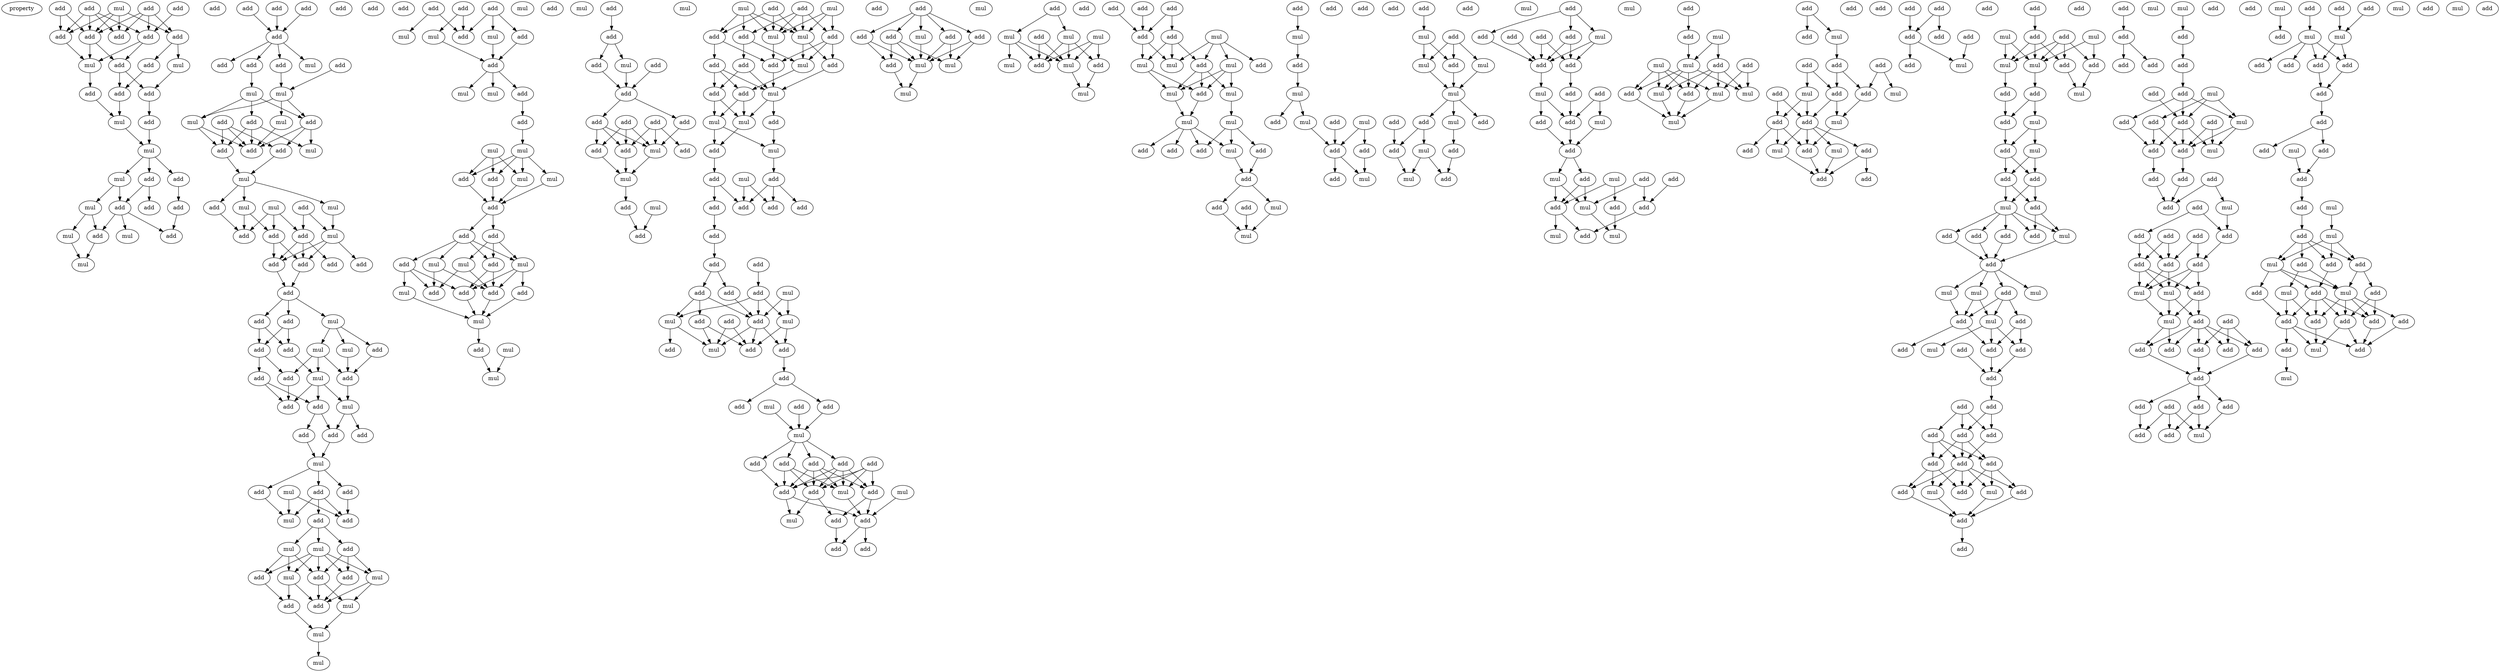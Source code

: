 digraph {
    node [fontcolor=black]
    property [mul=2,lf=1.0]
    0 [ label = add ];
    1 [ label = add ];
    2 [ label = mul ];
    3 [ label = add ];
    4 [ label = add ];
    5 [ label = add ];
    6 [ label = add ];
    7 [ label = add ];
    8 [ label = add ];
    9 [ label = add ];
    10 [ label = add ];
    11 [ label = mul ];
    12 [ label = add ];
    13 [ label = mul ];
    14 [ label = add ];
    15 [ label = add ];
    16 [ label = add ];
    17 [ label = mul ];
    18 [ label = add ];
    19 [ label = mul ];
    20 [ label = mul ];
    21 [ label = add ];
    22 [ label = add ];
    23 [ label = add ];
    24 [ label = add ];
    25 [ label = add ];
    26 [ label = mul ];
    27 [ label = add ];
    28 [ label = add ];
    29 [ label = mul ];
    30 [ label = mul ];
    31 [ label = mul ];
    32 [ label = add ];
    33 [ label = add ];
    34 [ label = add ];
    35 [ label = add ];
    36 [ label = add ];
    37 [ label = add ];
    38 [ label = mul ];
    39 [ label = add ];
    40 [ label = add ];
    41 [ label = add ];
    42 [ label = mul ];
    43 [ label = mul ];
    44 [ label = add ];
    45 [ label = add ];
    46 [ label = add ];
    47 [ label = mul ];
    48 [ label = mul ];
    49 [ label = mul ];
    50 [ label = add ];
    51 [ label = add ];
    52 [ label = add ];
    53 [ label = mul ];
    54 [ label = mul ];
    55 [ label = mul ];
    56 [ label = mul ];
    57 [ label = add ];
    58 [ label = add ];
    59 [ label = add ];
    60 [ label = mul ];
    61 [ label = add ];
    62 [ label = add ];
    63 [ label = add ];
    64 [ label = add ];
    65 [ label = add ];
    66 [ label = add ];
    67 [ label = add ];
    68 [ label = add ];
    69 [ label = add ];
    70 [ label = mul ];
    71 [ label = add ];
    72 [ label = add ];
    73 [ label = mul ];
    74 [ label = mul ];
    75 [ label = add ];
    76 [ label = add ];
    77 [ label = add ];
    78 [ label = add ];
    79 [ label = add ];
    80 [ label = mul ];
    81 [ label = mul ];
    82 [ label = add ];
    83 [ label = add ];
    84 [ label = add ];
    85 [ label = add ];
    86 [ label = add ];
    87 [ label = add ];
    88 [ label = add ];
    89 [ label = mul ];
    90 [ label = add ];
    91 [ label = add ];
    92 [ label = add ];
    93 [ label = mul ];
    94 [ label = add ];
    95 [ label = mul ];
    96 [ label = add ];
    97 [ label = add ];
    98 [ label = mul ];
    99 [ label = mul ];
    100 [ label = add ];
    101 [ label = mul ];
    102 [ label = mul ];
    103 [ label = add ];
    104 [ label = add ];
    105 [ label = add ];
    106 [ label = mul ];
    107 [ label = add ];
    108 [ label = mul ];
    109 [ label = mul ];
    110 [ label = add ];
    111 [ label = add ];
    112 [ label = add ];
    113 [ label = add ];
    114 [ label = mul ];
    115 [ label = mul ];
    116 [ label = add ];
    117 [ label = mul ];
    118 [ label = add ];
    119 [ label = mul ];
    120 [ label = mul ];
    121 [ label = add ];
    122 [ label = mul ];
    123 [ label = add ];
    124 [ label = add ];
    125 [ label = mul ];
    126 [ label = mul ];
    127 [ label = add ];
    128 [ label = add ];
    129 [ label = mul ];
    130 [ label = mul ];
    131 [ label = mul ];
    132 [ label = add ];
    133 [ label = add ];
    134 [ label = add ];
    135 [ label = mul ];
    136 [ label = mul ];
    137 [ label = mul ];
    138 [ label = add ];
    139 [ label = add ];
    140 [ label = add ];
    141 [ label = add ];
    142 [ label = mul ];
    143 [ label = add ];
    144 [ label = add ];
    145 [ label = mul ];
    146 [ label = add ];
    147 [ label = mul ];
    148 [ label = mul ];
    149 [ label = add ];
    150 [ label = add ];
    151 [ label = mul ];
    152 [ label = add ];
    153 [ label = add ];
    154 [ label = add ];
    155 [ label = add ];
    156 [ label = add ];
    157 [ label = add ];
    158 [ label = add ];
    159 [ label = add ];
    160 [ label = add ];
    161 [ label = mul ];
    162 [ label = add ];
    163 [ label = mul ];
    164 [ label = add ];
    165 [ label = mul ];
    166 [ label = mul ];
    167 [ label = add ];
    168 [ label = add ];
    169 [ label = mul ];
    170 [ label = mul ];
    171 [ label = add ];
    172 [ label = add ];
    173 [ label = add ];
    174 [ label = add ];
    175 [ label = mul ];
    176 [ label = mul ];
    177 [ label = add ];
    178 [ label = mul ];
    179 [ label = add ];
    180 [ label = add ];
    181 [ label = add ];
    182 [ label = add ];
    183 [ label = mul ];
    184 [ label = add ];
    185 [ label = mul ];
    186 [ label = add ];
    187 [ label = mul ];
    188 [ label = add ];
    189 [ label = mul ];
    190 [ label = mul ];
    191 [ label = add ];
    192 [ label = add ];
    193 [ label = add ];
    194 [ label = add ];
    195 [ label = add ];
    196 [ label = add ];
    197 [ label = add ];
    198 [ label = add ];
    199 [ label = add ];
    200 [ label = add ];
    201 [ label = add ];
    202 [ label = mul ];
    203 [ label = add ];
    204 [ label = mul ];
    205 [ label = mul ];
    206 [ label = add ];
    207 [ label = add ];
    208 [ label = add ];
    209 [ label = add ];
    210 [ label = add ];
    211 [ label = mul ];
    212 [ label = add ];
    213 [ label = add ];
    214 [ label = add ];
    215 [ label = mul ];
    216 [ label = add ];
    217 [ label = add ];
    218 [ label = add ];
    219 [ label = mul ];
    220 [ label = add ];
    221 [ label = add ];
    222 [ label = add ];
    223 [ label = add ];
    224 [ label = add ];
    225 [ label = add ];
    226 [ label = add ];
    227 [ label = mul ];
    228 [ label = add ];
    229 [ label = mul ];
    230 [ label = add ];
    231 [ label = add ];
    232 [ label = mul ];
    233 [ label = add ];
    234 [ label = add ];
    235 [ label = add ];
    236 [ label = add ];
    237 [ label = mul ];
    238 [ label = add ];
    239 [ label = add ];
    240 [ label = add ];
    241 [ label = add ];
    242 [ label = mul ];
    243 [ label = mul ];
    244 [ label = mul ];
    245 [ label = mul ];
    246 [ label = add ];
    247 [ label = mul ];
    248 [ label = mul ];
    249 [ label = add ];
    250 [ label = mul ];
    251 [ label = add ];
    252 [ label = mul ];
    253 [ label = add ];
    254 [ label = mul ];
    255 [ label = mul ];
    256 [ label = add ];
    257 [ label = add ];
    258 [ label = add ];
    259 [ label = add ];
    260 [ label = mul ];
    261 [ label = add ];
    262 [ label = add ];
    263 [ label = mul ];
    264 [ label = mul ];
    265 [ label = add ];
    266 [ label = mul ];
    267 [ label = add ];
    268 [ label = mul ];
    269 [ label = mul ];
    270 [ label = add ];
    271 [ label = mul ];
    272 [ label = mul ];
    273 [ label = mul ];
    274 [ label = add ];
    275 [ label = add ];
    276 [ label = add ];
    277 [ label = add ];
    278 [ label = add ];
    279 [ label = add ];
    280 [ label = mul ];
    281 [ label = add ];
    282 [ label = add ];
    283 [ label = add ];
    284 [ label = mul ];
    285 [ label = mul ];
    286 [ label = add ];
    287 [ label = mul ];
    288 [ label = add ];
    289 [ label = add ];
    290 [ label = mul ];
    291 [ label = mul ];
    292 [ label = add ];
    293 [ label = add ];
    294 [ label = add ];
    295 [ label = add ];
    296 [ label = mul ];
    297 [ label = add ];
    298 [ label = add ];
    299 [ label = mul ];
    300 [ label = add ];
    301 [ label = add ];
    302 [ label = mul ];
    303 [ label = mul ];
    304 [ label = mul ];
    305 [ label = add ];
    306 [ label = mul ];
    307 [ label = add ];
    308 [ label = add ];
    309 [ label = mul ];
    310 [ label = add ];
    311 [ label = add ];
    312 [ label = add ];
    313 [ label = add ];
    314 [ label = mul ];
    315 [ label = mul ];
    316 [ label = add ];
    317 [ label = add ];
    318 [ label = add ];
    319 [ label = add ];
    320 [ label = add ];
    321 [ label = mul ];
    322 [ label = add ];
    323 [ label = add ];
    324 [ label = add ];
    325 [ label = mul ];
    326 [ label = add ];
    327 [ label = mul ];
    328 [ label = add ];
    329 [ label = add ];
    330 [ label = add ];
    331 [ label = add ];
    332 [ label = mul ];
    333 [ label = mul ];
    334 [ label = add ];
    335 [ label = add ];
    336 [ label = mul ];
    337 [ label = add ];
    338 [ label = add ];
    339 [ label = add ];
    340 [ label = add ];
    341 [ label = mul ];
    342 [ label = mul ];
    343 [ label = mul ];
    344 [ label = add ];
    345 [ label = mul ];
    346 [ label = add ];
    347 [ label = mul ];
    348 [ label = mul ];
    349 [ label = add ];
    350 [ label = add ];
    351 [ label = add ];
    352 [ label = mul ];
    353 [ label = mul ];
    354 [ label = add ];
    355 [ label = mul ];
    356 [ label = mul ];
    357 [ label = add ];
    358 [ label = add ];
    359 [ label = mul ];
    360 [ label = add ];
    361 [ label = add ];
    362 [ label = add ];
    363 [ label = mul ];
    364 [ label = add ];
    365 [ label = mul ];
    366 [ label = add ];
    367 [ label = add ];
    368 [ label = add ];
    369 [ label = add ];
    370 [ label = mul ];
    371 [ label = mul ];
    372 [ label = add ];
    373 [ label = add ];
    374 [ label = add ];
    375 [ label = mul ];
    376 [ label = add ];
    377 [ label = add ];
    378 [ label = add ];
    379 [ label = add ];
    380 [ label = add ];
    381 [ label = add ];
    382 [ label = add ];
    383 [ label = add ];
    384 [ label = add ];
    385 [ label = add ];
    386 [ label = mul ];
    387 [ label = add ];
    388 [ label = add ];
    389 [ label = add ];
    390 [ label = add ];
    391 [ label = add ];
    392 [ label = mul ];
    393 [ label = mul ];
    394 [ label = mul ];
    395 [ label = add ];
    396 [ label = add ];
    397 [ label = mul ];
    398 [ label = mul ];
    399 [ label = add ];
    400 [ label = add ];
    401 [ label = add ];
    402 [ label = mul ];
    403 [ label = add ];
    404 [ label = mul ];
    405 [ label = add ];
    406 [ label = add ];
    407 [ label = add ];
    408 [ label = mul ];
    409 [ label = add ];
    410 [ label = mul ];
    411 [ label = add ];
    412 [ label = add ];
    413 [ label = add ];
    414 [ label = add ];
    415 [ label = add ];
    416 [ label = mul ];
    417 [ label = mul ];
    418 [ label = mul ];
    419 [ label = add ];
    420 [ label = add ];
    421 [ label = mul ];
    422 [ label = add ];
    423 [ label = add ];
    424 [ label = add ];
    425 [ label = mul ];
    426 [ label = add ];
    427 [ label = add ];
    428 [ label = add ];
    429 [ label = add ];
    430 [ label = add ];
    431 [ label = add ];
    432 [ label = add ];
    433 [ label = add ];
    434 [ label = add ];
    435 [ label = add ];
    436 [ label = mul ];
    437 [ label = add ];
    438 [ label = add ];
    439 [ label = add ];
    440 [ label = mul ];
    441 [ label = add ];
    442 [ label = add ];
    443 [ label = add ];
    444 [ label = mul ];
    445 [ label = add ];
    446 [ label = mul ];
    447 [ label = add ];
    448 [ label = add ];
    449 [ label = add ];
    450 [ label = add ];
    451 [ label = add ];
    452 [ label = add ];
    453 [ label = add ];
    454 [ label = mul ];
    455 [ label = add ];
    456 [ label = add ];
    457 [ label = add ];
    458 [ label = mul ];
    459 [ label = add ];
    460 [ label = add ];
    461 [ label = add ];
    462 [ label = add ];
    463 [ label = mul ];
    464 [ label = add ];
    465 [ label = add ];
    466 [ label = add ];
    467 [ label = add ];
    468 [ label = add ];
    469 [ label = mul ];
    470 [ label = add ];
    471 [ label = add ];
    472 [ label = add ];
    473 [ label = add ];
    474 [ label = add ];
    475 [ label = add ];
    476 [ label = add ];
    477 [ label = mul ];
    478 [ label = mul ];
    479 [ label = add ];
    480 [ label = add ];
    481 [ label = add ];
    482 [ label = mul ];
    483 [ label = add ];
    484 [ label = add ];
    485 [ label = add ];
    486 [ label = add ];
    487 [ label = add ];
    488 [ label = add ];
    489 [ label = add ];
    490 [ label = add ];
    491 [ label = add ];
    492 [ label = add ];
    493 [ label = mul ];
    494 [ label = add ];
    495 [ label = add ];
    496 [ label = mul ];
    497 [ label = add ];
    498 [ label = add ];
    499 [ label = add ];
    500 [ label = add ];
    501 [ label = mul ];
    502 [ label = mul ];
    503 [ label = add ];
    504 [ label = add ];
    505 [ label = add ];
    506 [ label = add ];
    507 [ label = add ];
    508 [ label = mul ];
    509 [ label = add ];
    510 [ label = mul ];
    511 [ label = add ];
    512 [ label = add ];
    513 [ label = add ];
    514 [ label = mul ];
    515 [ label = add ];
    516 [ label = add ];
    517 [ label = add ];
    518 [ label = mul ];
    519 [ label = mul ];
    520 [ label = add ];
    521 [ label = mul ];
    522 [ label = add ];
    523 [ label = add ];
    524 [ label = add ];
    525 [ label = add ];
    526 [ label = mul ];
    527 [ label = add ];
    528 [ label = mul ];
    529 [ label = add ];
    530 [ label = add ];
    531 [ label = add ];
    532 [ label = add ];
    533 [ label = add ];
    534 [ label = add ];
    535 [ label = add ];
    536 [ label = add ];
    537 [ label = mul ];
    538 [ label = mul ];
    0 -> 5 [ name = 0 ];
    0 -> 6 [ name = 1 ];
    0 -> 7 [ name = 2 ];
    0 -> 9 [ name = 3 ];
    1 -> 5 [ name = 4 ];
    1 -> 6 [ name = 5 ];
    1 -> 8 [ name = 6 ];
    1 -> 9 [ name = 7 ];
    2 -> 5 [ name = 8 ];
    2 -> 7 [ name = 9 ];
    2 -> 8 [ name = 10 ];
    2 -> 9 [ name = 11 ];
    3 -> 6 [ name = 12 ];
    4 -> 7 [ name = 13 ];
    4 -> 9 [ name = 14 ];
    6 -> 10 [ name = 15 ];
    6 -> 11 [ name = 16 ];
    7 -> 11 [ name = 17 ];
    8 -> 12 [ name = 18 ];
    8 -> 13 [ name = 19 ];
    9 -> 10 [ name = 20 ];
    9 -> 11 [ name = 21 ];
    10 -> 15 [ name = 22 ];
    10 -> 16 [ name = 23 ];
    11 -> 14 [ name = 24 ];
    12 -> 16 [ name = 25 ];
    13 -> 15 [ name = 26 ];
    14 -> 17 [ name = 27 ];
    15 -> 18 [ name = 28 ];
    16 -> 17 [ name = 29 ];
    17 -> 19 [ name = 30 ];
    18 -> 19 [ name = 31 ];
    19 -> 20 [ name = 32 ];
    19 -> 21 [ name = 33 ];
    19 -> 22 [ name = 34 ];
    20 -> 24 [ name = 35 ];
    20 -> 26 [ name = 36 ];
    21 -> 23 [ name = 37 ];
    21 -> 24 [ name = 38 ];
    22 -> 25 [ name = 39 ];
    24 -> 27 [ name = 40 ];
    24 -> 28 [ name = 41 ];
    24 -> 29 [ name = 42 ];
    25 -> 27 [ name = 43 ];
    26 -> 28 [ name = 44 ];
    26 -> 30 [ name = 45 ];
    28 -> 31 [ name = 46 ];
    30 -> 31 [ name = 47 ];
    33 -> 36 [ name = 48 ];
    34 -> 36 [ name = 49 ];
    35 -> 36 [ name = 50 ];
    36 -> 37 [ name = 51 ];
    36 -> 38 [ name = 52 ];
    36 -> 40 [ name = 53 ];
    36 -> 41 [ name = 54 ];
    37 -> 43 [ name = 55 ];
    39 -> 43 [ name = 56 ];
    40 -> 42 [ name = 57 ];
    42 -> 44 [ name = 58 ];
    42 -> 45 [ name = 59 ];
    42 -> 47 [ name = 60 ];
    43 -> 44 [ name = 61 ];
    43 -> 47 [ name = 62 ];
    43 -> 48 [ name = 63 ];
    44 -> 49 [ name = 64 ];
    44 -> 50 [ name = 65 ];
    44 -> 51 [ name = 66 ];
    45 -> 49 [ name = 67 ];
    45 -> 51 [ name = 68 ];
    45 -> 52 [ name = 69 ];
    46 -> 50 [ name = 70 ];
    46 -> 51 [ name = 71 ];
    46 -> 52 [ name = 72 ];
    47 -> 51 [ name = 73 ];
    47 -> 52 [ name = 74 ];
    48 -> 51 [ name = 75 ];
    50 -> 53 [ name = 76 ];
    52 -> 53 [ name = 77 ];
    53 -> 54 [ name = 78 ];
    53 -> 56 [ name = 79 ];
    53 -> 57 [ name = 80 ];
    54 -> 60 [ name = 81 ];
    55 -> 59 [ name = 82 ];
    55 -> 61 [ name = 83 ];
    55 -> 62 [ name = 84 ];
    56 -> 61 [ name = 85 ];
    56 -> 62 [ name = 86 ];
    57 -> 61 [ name = 87 ];
    58 -> 59 [ name = 88 ];
    58 -> 60 [ name = 89 ];
    59 -> 64 [ name = 90 ];
    59 -> 65 [ name = 91 ];
    59 -> 67 [ name = 92 ];
    60 -> 63 [ name = 93 ];
    60 -> 64 [ name = 94 ];
    60 -> 65 [ name = 95 ];
    62 -> 64 [ name = 96 ];
    62 -> 65 [ name = 97 ];
    64 -> 68 [ name = 98 ];
    65 -> 68 [ name = 99 ];
    68 -> 69 [ name = 100 ];
    68 -> 70 [ name = 101 ];
    68 -> 71 [ name = 102 ];
    69 -> 72 [ name = 103 ];
    69 -> 75 [ name = 104 ];
    70 -> 73 [ name = 105 ];
    70 -> 74 [ name = 106 ];
    70 -> 76 [ name = 107 ];
    71 -> 72 [ name = 108 ];
    71 -> 75 [ name = 109 ];
    72 -> 77 [ name = 110 ];
    72 -> 78 [ name = 111 ];
    73 -> 78 [ name = 112 ];
    73 -> 79 [ name = 113 ];
    73 -> 80 [ name = 114 ];
    74 -> 79 [ name = 115 ];
    75 -> 80 [ name = 116 ];
    76 -> 79 [ name = 117 ];
    77 -> 82 [ name = 118 ];
    77 -> 83 [ name = 119 ];
    78 -> 82 [ name = 120 ];
    79 -> 81 [ name = 121 ];
    80 -> 81 [ name = 122 ];
    80 -> 82 [ name = 123 ];
    80 -> 83 [ name = 124 ];
    81 -> 86 [ name = 125 ];
    81 -> 87 [ name = 126 ];
    83 -> 85 [ name = 127 ];
    83 -> 86 [ name = 128 ];
    85 -> 89 [ name = 129 ];
    86 -> 89 [ name = 130 ];
    89 -> 90 [ name = 131 ];
    89 -> 91 [ name = 132 ];
    89 -> 92 [ name = 133 ];
    90 -> 96 [ name = 134 ];
    91 -> 95 [ name = 135 ];
    92 -> 94 [ name = 136 ];
    92 -> 95 [ name = 137 ];
    92 -> 96 [ name = 138 ];
    93 -> 95 [ name = 139 ];
    93 -> 96 [ name = 140 ];
    94 -> 97 [ name = 141 ];
    94 -> 98 [ name = 142 ];
    94 -> 99 [ name = 143 ];
    97 -> 100 [ name = 144 ];
    97 -> 102 [ name = 145 ];
    97 -> 104 [ name = 146 ];
    98 -> 100 [ name = 147 ];
    98 -> 101 [ name = 148 ];
    98 -> 102 [ name = 149 ];
    98 -> 103 [ name = 150 ];
    98 -> 104 [ name = 151 ];
    99 -> 100 [ name = 152 ];
    99 -> 101 [ name = 153 ];
    99 -> 103 [ name = 154 ];
    100 -> 105 [ name = 155 ];
    100 -> 106 [ name = 156 ];
    101 -> 105 [ name = 157 ];
    101 -> 107 [ name = 158 ];
    102 -> 105 [ name = 159 ];
    102 -> 106 [ name = 160 ];
    103 -> 107 [ name = 161 ];
    104 -> 105 [ name = 162 ];
    106 -> 108 [ name = 163 ];
    107 -> 108 [ name = 164 ];
    108 -> 109 [ name = 165 ];
    110 -> 113 [ name = 166 ];
    110 -> 114 [ name = 167 ];
    111 -> 113 [ name = 168 ];
    111 -> 115 [ name = 169 ];
    112 -> 113 [ name = 170 ];
    112 -> 116 [ name = 171 ];
    112 -> 117 [ name = 172 ];
    115 -> 118 [ name = 173 ];
    116 -> 118 [ name = 174 ];
    117 -> 118 [ name = 175 ];
    118 -> 120 [ name = 176 ];
    118 -> 122 [ name = 177 ];
    118 -> 123 [ name = 178 ];
    123 -> 124 [ name = 179 ];
    124 -> 126 [ name = 180 ];
    125 -> 127 [ name = 181 ];
    125 -> 128 [ name = 182 ];
    125 -> 131 [ name = 183 ];
    126 -> 127 [ name = 184 ];
    126 -> 128 [ name = 185 ];
    126 -> 130 [ name = 186 ];
    126 -> 131 [ name = 187 ];
    127 -> 132 [ name = 188 ];
    128 -> 132 [ name = 189 ];
    130 -> 132 [ name = 190 ];
    131 -> 132 [ name = 191 ];
    132 -> 133 [ name = 192 ];
    132 -> 134 [ name = 193 ];
    133 -> 136 [ name = 194 ];
    133 -> 137 [ name = 195 ];
    133 -> 138 [ name = 196 ];
    133 -> 139 [ name = 197 ];
    134 -> 135 [ name = 198 ];
    134 -> 137 [ name = 199 ];
    134 -> 139 [ name = 200 ];
    135 -> 143 [ name = 201 ];
    135 -> 144 [ name = 202 ];
    136 -> 143 [ name = 203 ];
    136 -> 144 [ name = 204 ];
    137 -> 140 [ name = 205 ];
    137 -> 141 [ name = 206 ];
    137 -> 143 [ name = 207 ];
    138 -> 140 [ name = 208 ];
    138 -> 142 [ name = 209 ];
    138 -> 144 [ name = 210 ];
    139 -> 140 [ name = 211 ];
    139 -> 143 [ name = 212 ];
    140 -> 145 [ name = 213 ];
    141 -> 145 [ name = 214 ];
    142 -> 145 [ name = 215 ];
    143 -> 145 [ name = 216 ];
    145 -> 146 [ name = 217 ];
    146 -> 148 [ name = 218 ];
    147 -> 148 [ name = 219 ];
    149 -> 150 [ name = 220 ];
    150 -> 151 [ name = 221 ];
    150 -> 152 [ name = 222 ];
    151 -> 154 [ name = 223 ];
    152 -> 154 [ name = 224 ];
    153 -> 154 [ name = 225 ];
    154 -> 155 [ name = 226 ];
    154 -> 156 [ name = 227 ];
    155 -> 161 [ name = 228 ];
    156 -> 159 [ name = 229 ];
    156 -> 160 [ name = 230 ];
    156 -> 161 [ name = 231 ];
    157 -> 159 [ name = 232 ];
    157 -> 161 [ name = 233 ];
    157 -> 162 [ name = 234 ];
    158 -> 159 [ name = 235 ];
    158 -> 160 [ name = 236 ];
    158 -> 161 [ name = 237 ];
    159 -> 163 [ name = 238 ];
    160 -> 163 [ name = 239 ];
    161 -> 163 [ name = 240 ];
    163 -> 164 [ name = 241 ];
    164 -> 167 [ name = 242 ];
    165 -> 167 [ name = 243 ];
    168 -> 173 [ name = 244 ];
    168 -> 175 [ name = 245 ];
    168 -> 176 [ name = 246 ];
    169 -> 172 [ name = 247 ];
    169 -> 175 [ name = 248 ];
    169 -> 176 [ name = 249 ];
    170 -> 173 [ name = 250 ];
    170 -> 174 [ name = 251 ];
    170 -> 175 [ name = 252 ];
    170 -> 176 [ name = 253 ];
    171 -> 172 [ name = 254 ];
    171 -> 174 [ name = 255 ];
    171 -> 175 [ name = 256 ];
    171 -> 176 [ name = 257 ];
    172 -> 178 [ name = 258 ];
    172 -> 179 [ name = 259 ];
    172 -> 180 [ name = 260 ];
    173 -> 177 [ name = 261 ];
    173 -> 179 [ name = 262 ];
    174 -> 178 [ name = 263 ];
    174 -> 181 [ name = 264 ];
    175 -> 178 [ name = 265 ];
    175 -> 180 [ name = 266 ];
    176 -> 179 [ name = 267 ];
    177 -> 182 [ name = 268 ];
    177 -> 183 [ name = 269 ];
    177 -> 184 [ name = 270 ];
    178 -> 182 [ name = 271 ];
    179 -> 183 [ name = 272 ];
    180 -> 183 [ name = 273 ];
    181 -> 183 [ name = 274 ];
    181 -> 184 [ name = 275 ];
    182 -> 185 [ name = 276 ];
    182 -> 187 [ name = 277 ];
    183 -> 185 [ name = 278 ];
    183 -> 186 [ name = 279 ];
    184 -> 185 [ name = 280 ];
    184 -> 187 [ name = 281 ];
    185 -> 188 [ name = 282 ];
    186 -> 189 [ name = 283 ];
    187 -> 188 [ name = 284 ];
    187 -> 189 [ name = 285 ];
    188 -> 192 [ name = 286 ];
    189 -> 191 [ name = 287 ];
    190 -> 193 [ name = 288 ];
    190 -> 196 [ name = 289 ];
    191 -> 193 [ name = 290 ];
    191 -> 194 [ name = 291 ];
    191 -> 196 [ name = 292 ];
    192 -> 193 [ name = 293 ];
    192 -> 195 [ name = 294 ];
    195 -> 197 [ name = 295 ];
    197 -> 198 [ name = 296 ];
    198 -> 200 [ name = 297 ];
    198 -> 203 [ name = 298 ];
    199 -> 201 [ name = 299 ];
    200 -> 207 [ name = 300 ];
    201 -> 204 [ name = 301 ];
    201 -> 205 [ name = 302 ];
    201 -> 207 [ name = 303 ];
    202 -> 205 [ name = 304 ];
    202 -> 207 [ name = 305 ];
    203 -> 204 [ name = 306 ];
    203 -> 207 [ name = 307 ];
    203 -> 208 [ name = 308 ];
    204 -> 210 [ name = 309 ];
    204 -> 211 [ name = 310 ];
    205 -> 209 [ name = 311 ];
    205 -> 212 [ name = 312 ];
    206 -> 211 [ name = 313 ];
    206 -> 212 [ name = 314 ];
    207 -> 209 [ name = 315 ];
    207 -> 211 [ name = 316 ];
    207 -> 212 [ name = 317 ];
    208 -> 211 [ name = 318 ];
    208 -> 212 [ name = 319 ];
    209 -> 213 [ name = 320 ];
    213 -> 214 [ name = 321 ];
    213 -> 217 [ name = 322 ];
    215 -> 219 [ name = 323 ];
    217 -> 219 [ name = 324 ];
    218 -> 219 [ name = 325 ];
    219 -> 221 [ name = 326 ];
    219 -> 222 [ name = 327 ];
    219 -> 223 [ name = 328 ];
    219 -> 224 [ name = 329 ];
    220 -> 225 [ name = 330 ];
    220 -> 226 [ name = 331 ];
    220 -> 228 [ name = 332 ];
    220 -> 229 [ name = 333 ];
    221 -> 225 [ name = 334 ];
    221 -> 226 [ name = 335 ];
    221 -> 228 [ name = 336 ];
    221 -> 229 [ name = 337 ];
    222 -> 225 [ name = 338 ];
    222 -> 226 [ name = 339 ];
    222 -> 228 [ name = 340 ];
    222 -> 229 [ name = 341 ];
    223 -> 228 [ name = 342 ];
    224 -> 225 [ name = 343 ];
    224 -> 228 [ name = 344 ];
    224 -> 229 [ name = 345 ];
    225 -> 230 [ name = 346 ];
    225 -> 232 [ name = 347 ];
    226 -> 230 [ name = 348 ];
    226 -> 231 [ name = 349 ];
    227 -> 231 [ name = 350 ];
    228 -> 231 [ name = 351 ];
    228 -> 232 [ name = 352 ];
    229 -> 231 [ name = 353 ];
    230 -> 234 [ name = 354 ];
    231 -> 233 [ name = 355 ];
    231 -> 234 [ name = 356 ];
    235 -> 236 [ name = 357 ];
    235 -> 237 [ name = 358 ];
    235 -> 238 [ name = 359 ];
    235 -> 239 [ name = 360 ];
    235 -> 240 [ name = 361 ];
    236 -> 241 [ name = 362 ];
    236 -> 242 [ name = 363 ];
    236 -> 243 [ name = 364 ];
    237 -> 243 [ name = 365 ];
    238 -> 242 [ name = 366 ];
    238 -> 243 [ name = 367 ];
    239 -> 242 [ name = 368 ];
    239 -> 243 [ name = 369 ];
    240 -> 241 [ name = 370 ];
    240 -> 243 [ name = 371 ];
    241 -> 245 [ name = 372 ];
    243 -> 245 [ name = 373 ];
    246 -> 247 [ name = 374 ];
    246 -> 248 [ name = 375 ];
    247 -> 251 [ name = 376 ];
    247 -> 253 [ name = 377 ];
    247 -> 254 [ name = 378 ];
    248 -> 251 [ name = 379 ];
    248 -> 252 [ name = 380 ];
    248 -> 254 [ name = 381 ];
    249 -> 251 [ name = 382 ];
    249 -> 254 [ name = 383 ];
    250 -> 251 [ name = 384 ];
    250 -> 253 [ name = 385 ];
    250 -> 254 [ name = 386 ];
    253 -> 255 [ name = 387 ];
    254 -> 255 [ name = 388 ];
    257 -> 261 [ name = 389 ];
    257 -> 262 [ name = 390 ];
    258 -> 261 [ name = 391 ];
    259 -> 261 [ name = 392 ];
    260 -> 264 [ name = 393 ];
    260 -> 265 [ name = 394 ];
    260 -> 266 [ name = 395 ];
    260 -> 267 [ name = 396 ];
    261 -> 263 [ name = 397 ];
    261 -> 264 [ name = 398 ];
    262 -> 263 [ name = 399 ];
    262 -> 264 [ name = 400 ];
    262 -> 267 [ name = 401 ];
    263 -> 268 [ name = 402 ];
    263 -> 270 [ name = 403 ];
    266 -> 268 [ name = 404 ];
    266 -> 269 [ name = 405 ];
    266 -> 270 [ name = 406 ];
    267 -> 268 [ name = 407 ];
    267 -> 269 [ name = 408 ];
    267 -> 270 [ name = 409 ];
    268 -> 271 [ name = 410 ];
    269 -> 272 [ name = 411 ];
    270 -> 271 [ name = 412 ];
    271 -> 273 [ name = 413 ];
    271 -> 274 [ name = 414 ];
    271 -> 275 [ name = 415 ];
    271 -> 277 [ name = 416 ];
    272 -> 273 [ name = 417 ];
    272 -> 276 [ name = 418 ];
    272 -> 277 [ name = 419 ];
    273 -> 278 [ name = 420 ];
    276 -> 278 [ name = 421 ];
    278 -> 280 [ name = 422 ];
    278 -> 283 [ name = 423 ];
    279 -> 285 [ name = 424 ];
    280 -> 284 [ name = 425 ];
    281 -> 284 [ name = 426 ];
    283 -> 284 [ name = 427 ];
    285 -> 286 [ name = 428 ];
    286 -> 287 [ name = 429 ];
    287 -> 288 [ name = 430 ];
    287 -> 291 [ name = 431 ];
    290 -> 293 [ name = 432 ];
    290 -> 294 [ name = 433 ];
    291 -> 294 [ name = 434 ];
    292 -> 294 [ name = 435 ];
    293 -> 296 [ name = 436 ];
    294 -> 295 [ name = 437 ];
    294 -> 296 [ name = 438 ];
    298 -> 299 [ name = 439 ];
    299 -> 301 [ name = 440 ];
    299 -> 302 [ name = 441 ];
    300 -> 301 [ name = 442 ];
    300 -> 302 [ name = 443 ];
    300 -> 303 [ name = 444 ];
    301 -> 304 [ name = 445 ];
    302 -> 304 [ name = 446 ];
    303 -> 304 [ name = 447 ];
    304 -> 306 [ name = 448 ];
    304 -> 307 [ name = 449 ];
    304 -> 308 [ name = 450 ];
    305 -> 310 [ name = 451 ];
    306 -> 311 [ name = 452 ];
    307 -> 309 [ name = 453 ];
    307 -> 310 [ name = 454 ];
    309 -> 312 [ name = 455 ];
    309 -> 314 [ name = 456 ];
    310 -> 314 [ name = 457 ];
    311 -> 312 [ name = 458 ];
    316 -> 319 [ name = 459 ];
    316 -> 320 [ name = 460 ];
    316 -> 321 [ name = 461 ];
    317 -> 322 [ name = 462 ];
    317 -> 323 [ name = 463 ];
    318 -> 323 [ name = 464 ];
    319 -> 323 [ name = 465 ];
    320 -> 322 [ name = 466 ];
    320 -> 323 [ name = 467 ];
    321 -> 322 [ name = 468 ];
    321 -> 323 [ name = 469 ];
    322 -> 324 [ name = 470 ];
    323 -> 325 [ name = 471 ];
    324 -> 329 [ name = 472 ];
    325 -> 328 [ name = 473 ];
    325 -> 329 [ name = 474 ];
    326 -> 327 [ name = 475 ];
    326 -> 329 [ name = 476 ];
    327 -> 330 [ name = 477 ];
    328 -> 330 [ name = 478 ];
    329 -> 330 [ name = 479 ];
    330 -> 331 [ name = 480 ];
    330 -> 333 [ name = 481 ];
    331 -> 336 [ name = 482 ];
    331 -> 339 [ name = 483 ];
    332 -> 337 [ name = 484 ];
    332 -> 339 [ name = 485 ];
    333 -> 336 [ name = 486 ];
    333 -> 339 [ name = 487 ];
    334 -> 336 [ name = 488 ];
    334 -> 338 [ name = 489 ];
    335 -> 338 [ name = 490 ];
    336 -> 341 [ name = 491 ];
    337 -> 341 [ name = 492 ];
    338 -> 340 [ name = 493 ];
    339 -> 340 [ name = 494 ];
    339 -> 342 [ name = 495 ];
    344 -> 346 [ name = 496 ];
    345 -> 348 [ name = 497 ];
    345 -> 350 [ name = 498 ];
    346 -> 348 [ name = 499 ];
    347 -> 351 [ name = 500 ];
    347 -> 352 [ name = 501 ];
    347 -> 353 [ name = 502 ];
    347 -> 354 [ name = 503 ];
    348 -> 351 [ name = 504 ];
    348 -> 352 [ name = 505 ];
    348 -> 354 [ name = 506 ];
    348 -> 355 [ name = 507 ];
    349 -> 353 [ name = 508 ];
    349 -> 355 [ name = 509 ];
    350 -> 352 [ name = 510 ];
    350 -> 353 [ name = 511 ];
    350 -> 354 [ name = 512 ];
    350 -> 355 [ name = 513 ];
    351 -> 356 [ name = 514 ];
    352 -> 356 [ name = 515 ];
    353 -> 356 [ name = 516 ];
    354 -> 356 [ name = 517 ];
    357 -> 358 [ name = 518 ];
    357 -> 359 [ name = 519 ];
    359 -> 361 [ name = 520 ];
    360 -> 363 [ name = 521 ];
    360 -> 364 [ name = 522 ];
    361 -> 364 [ name = 523 ];
    361 -> 367 [ name = 524 ];
    362 -> 365 [ name = 525 ];
    362 -> 367 [ name = 526 ];
    363 -> 368 [ name = 527 ];
    363 -> 369 [ name = 528 ];
    364 -> 368 [ name = 529 ];
    364 -> 370 [ name = 530 ];
    366 -> 368 [ name = 531 ];
    366 -> 369 [ name = 532 ];
    367 -> 370 [ name = 533 ];
    368 -> 371 [ name = 534 ];
    368 -> 373 [ name = 535 ];
    368 -> 374 [ name = 536 ];
    368 -> 375 [ name = 537 ];
    369 -> 371 [ name = 538 ];
    369 -> 372 [ name = 539 ];
    369 -> 373 [ name = 540 ];
    370 -> 373 [ name = 541 ];
    371 -> 376 [ name = 542 ];
    373 -> 376 [ name = 543 ];
    374 -> 376 [ name = 544 ];
    374 -> 377 [ name = 545 ];
    375 -> 376 [ name = 546 ];
    380 -> 382 [ name = 547 ];
    380 -> 383 [ name = 548 ];
    381 -> 382 [ name = 549 ];
    382 -> 385 [ name = 550 ];
    382 -> 386 [ name = 551 ];
    384 -> 386 [ name = 552 ];
    388 -> 391 [ name = 553 ];
    389 -> 394 [ name = 554 ];
    389 -> 395 [ name = 555 ];
    389 -> 396 [ name = 556 ];
    389 -> 397 [ name = 557 ];
    391 -> 394 [ name = 558 ];
    391 -> 396 [ name = 559 ];
    391 -> 397 [ name = 560 ];
    392 -> 394 [ name = 561 ];
    392 -> 397 [ name = 562 ];
    393 -> 395 [ name = 563 ];
    393 -> 397 [ name = 564 ];
    394 -> 400 [ name = 565 ];
    395 -> 398 [ name = 566 ];
    396 -> 398 [ name = 567 ];
    397 -> 399 [ name = 568 ];
    399 -> 401 [ name = 569 ];
    399 -> 402 [ name = 570 ];
    400 -> 401 [ name = 571 ];
    401 -> 403 [ name = 572 ];
    402 -> 403 [ name = 573 ];
    402 -> 404 [ name = 574 ];
    403 -> 405 [ name = 575 ];
    403 -> 406 [ name = 576 ];
    404 -> 405 [ name = 577 ];
    404 -> 406 [ name = 578 ];
    405 -> 407 [ name = 579 ];
    405 -> 408 [ name = 580 ];
    406 -> 407 [ name = 581 ];
    406 -> 408 [ name = 582 ];
    407 -> 410 [ name = 583 ];
    407 -> 411 [ name = 584 ];
    408 -> 409 [ name = 585 ];
    408 -> 410 [ name = 586 ];
    408 -> 411 [ name = 587 ];
    408 -> 412 [ name = 588 ];
    408 -> 413 [ name = 589 ];
    409 -> 414 [ name = 590 ];
    410 -> 414 [ name = 591 ];
    412 -> 414 [ name = 592 ];
    413 -> 414 [ name = 593 ];
    414 -> 415 [ name = 594 ];
    414 -> 416 [ name = 595 ];
    414 -> 417 [ name = 596 ];
    414 -> 418 [ name = 597 ];
    415 -> 419 [ name = 598 ];
    415 -> 420 [ name = 599 ];
    415 -> 421 [ name = 600 ];
    416 -> 419 [ name = 601 ];
    417 -> 419 [ name = 602 ];
    417 -> 421 [ name = 603 ];
    419 -> 422 [ name = 604 ];
    419 -> 424 [ name = 605 ];
    420 -> 422 [ name = 606 ];
    420 -> 426 [ name = 607 ];
    421 -> 422 [ name = 608 ];
    421 -> 425 [ name = 609 ];
    421 -> 426 [ name = 610 ];
    422 -> 427 [ name = 611 ];
    423 -> 427 [ name = 612 ];
    426 -> 427 [ name = 613 ];
    427 -> 429 [ name = 614 ];
    428 -> 430 [ name = 615 ];
    428 -> 431 [ name = 616 ];
    428 -> 432 [ name = 617 ];
    429 -> 430 [ name = 618 ];
    429 -> 432 [ name = 619 ];
    430 -> 433 [ name = 620 ];
    430 -> 434 [ name = 621 ];
    430 -> 435 [ name = 622 ];
    431 -> 433 [ name = 623 ];
    431 -> 434 [ name = 624 ];
    431 -> 435 [ name = 625 ];
    432 -> 433 [ name = 626 ];
    433 -> 436 [ name = 627 ];
    433 -> 437 [ name = 628 ];
    433 -> 438 [ name = 629 ];
    433 -> 439 [ name = 630 ];
    433 -> 440 [ name = 631 ];
    434 -> 436 [ name = 632 ];
    434 -> 437 [ name = 633 ];
    434 -> 439 [ name = 634 ];
    435 -> 437 [ name = 635 ];
    435 -> 438 [ name = 636 ];
    435 -> 440 [ name = 637 ];
    436 -> 441 [ name = 638 ];
    438 -> 441 [ name = 639 ];
    439 -> 441 [ name = 640 ];
    440 -> 441 [ name = 641 ];
    441 -> 443 [ name = 642 ];
    442 -> 445 [ name = 643 ];
    445 -> 447 [ name = 644 ];
    445 -> 448 [ name = 645 ];
    446 -> 449 [ name = 646 ];
    449 -> 451 [ name = 647 ];
    451 -> 453 [ name = 648 ];
    452 -> 457 [ name = 649 ];
    453 -> 457 [ name = 650 ];
    453 -> 458 [ name = 651 ];
    453 -> 460 [ name = 652 ];
    454 -> 457 [ name = 653 ];
    454 -> 458 [ name = 654 ];
    454 -> 459 [ name = 655 ];
    456 -> 462 [ name = 656 ];
    456 -> 463 [ name = 657 ];
    457 -> 461 [ name = 658 ];
    457 -> 462 [ name = 659 ];
    457 -> 463 [ name = 660 ];
    458 -> 462 [ name = 661 ];
    458 -> 463 [ name = 662 ];
    459 -> 461 [ name = 663 ];
    459 -> 462 [ name = 664 ];
    460 -> 461 [ name = 665 ];
    461 -> 464 [ name = 666 ];
    462 -> 465 [ name = 667 ];
    464 -> 467 [ name = 668 ];
    465 -> 467 [ name = 669 ];
    466 -> 467 [ name = 670 ];
    466 -> 469 [ name = 671 ];
    468 -> 472 [ name = 672 ];
    468 -> 473 [ name = 673 ];
    469 -> 472 [ name = 674 ];
    470 -> 475 [ name = 675 ];
    470 -> 476 [ name = 676 ];
    471 -> 474 [ name = 677 ];
    471 -> 476 [ name = 678 ];
    472 -> 475 [ name = 679 ];
    473 -> 474 [ name = 680 ];
    473 -> 476 [ name = 681 ];
    474 -> 477 [ name = 682 ];
    474 -> 478 [ name = 683 ];
    474 -> 479 [ name = 684 ];
    475 -> 477 [ name = 685 ];
    475 -> 478 [ name = 686 ];
    475 -> 479 [ name = 687 ];
    476 -> 477 [ name = 688 ];
    476 -> 478 [ name = 689 ];
    477 -> 480 [ name = 690 ];
    477 -> 482 [ name = 691 ];
    478 -> 482 [ name = 692 ];
    479 -> 480 [ name = 693 ];
    479 -> 482 [ name = 694 ];
    480 -> 483 [ name = 695 ];
    480 -> 484 [ name = 696 ];
    480 -> 485 [ name = 697 ];
    480 -> 486 [ name = 698 ];
    480 -> 487 [ name = 699 ];
    481 -> 484 [ name = 700 ];
    481 -> 486 [ name = 701 ];
    481 -> 487 [ name = 702 ];
    482 -> 483 [ name = 703 ];
    482 -> 485 [ name = 704 ];
    483 -> 488 [ name = 705 ];
    486 -> 488 [ name = 706 ];
    487 -> 488 [ name = 707 ];
    488 -> 489 [ name = 708 ];
    488 -> 491 [ name = 709 ];
    488 -> 492 [ name = 710 ];
    489 -> 493 [ name = 711 ];
    489 -> 494 [ name = 712 ];
    490 -> 493 [ name = 713 ];
    490 -> 494 [ name = 714 ];
    490 -> 495 [ name = 715 ];
    491 -> 493 [ name = 716 ];
    492 -> 495 [ name = 717 ];
    496 -> 497 [ name = 718 ];
    498 -> 501 [ name = 719 ];
    499 -> 502 [ name = 720 ];
    500 -> 502 [ name = 721 ];
    501 -> 503 [ name = 722 ];
    501 -> 504 [ name = 723 ];
    501 -> 505 [ name = 724 ];
    501 -> 506 [ name = 725 ];
    502 -> 504 [ name = 726 ];
    502 -> 506 [ name = 727 ];
    504 -> 507 [ name = 728 ];
    506 -> 507 [ name = 729 ];
    507 -> 509 [ name = 730 ];
    509 -> 511 [ name = 731 ];
    509 -> 512 [ name = 732 ];
    510 -> 513 [ name = 733 ];
    512 -> 513 [ name = 734 ];
    513 -> 516 [ name = 735 ];
    514 -> 519 [ name = 736 ];
    516 -> 517 [ name = 737 ];
    517 -> 520 [ name = 738 ];
    517 -> 521 [ name = 739 ];
    517 -> 522 [ name = 740 ];
    517 -> 523 [ name = 741 ];
    519 -> 520 [ name = 742 ];
    519 -> 521 [ name = 743 ];
    519 -> 522 [ name = 744 ];
    520 -> 525 [ name = 745 ];
    521 -> 524 [ name = 746 ];
    521 -> 525 [ name = 747 ];
    521 -> 526 [ name = 748 ];
    522 -> 526 [ name = 749 ];
    522 -> 527 [ name = 750 ];
    523 -> 526 [ name = 751 ];
    523 -> 528 [ name = 752 ];
    524 -> 533 [ name = 753 ];
    525 -> 529 [ name = 754 ];
    525 -> 530 [ name = 755 ];
    525 -> 531 [ name = 756 ];
    525 -> 533 [ name = 757 ];
    526 -> 529 [ name = 758 ];
    526 -> 530 [ name = 759 ];
    526 -> 531 [ name = 760 ];
    526 -> 532 [ name = 761 ];
    527 -> 530 [ name = 762 ];
    527 -> 531 [ name = 763 ];
    528 -> 529 [ name = 764 ];
    528 -> 533 [ name = 765 ];
    529 -> 537 [ name = 766 ];
    530 -> 534 [ name = 767 ];
    530 -> 537 [ name = 768 ];
    531 -> 534 [ name = 769 ];
    532 -> 534 [ name = 770 ];
    533 -> 534 [ name = 771 ];
    533 -> 536 [ name = 772 ];
    533 -> 537 [ name = 773 ];
    536 -> 538 [ name = 774 ];
}
